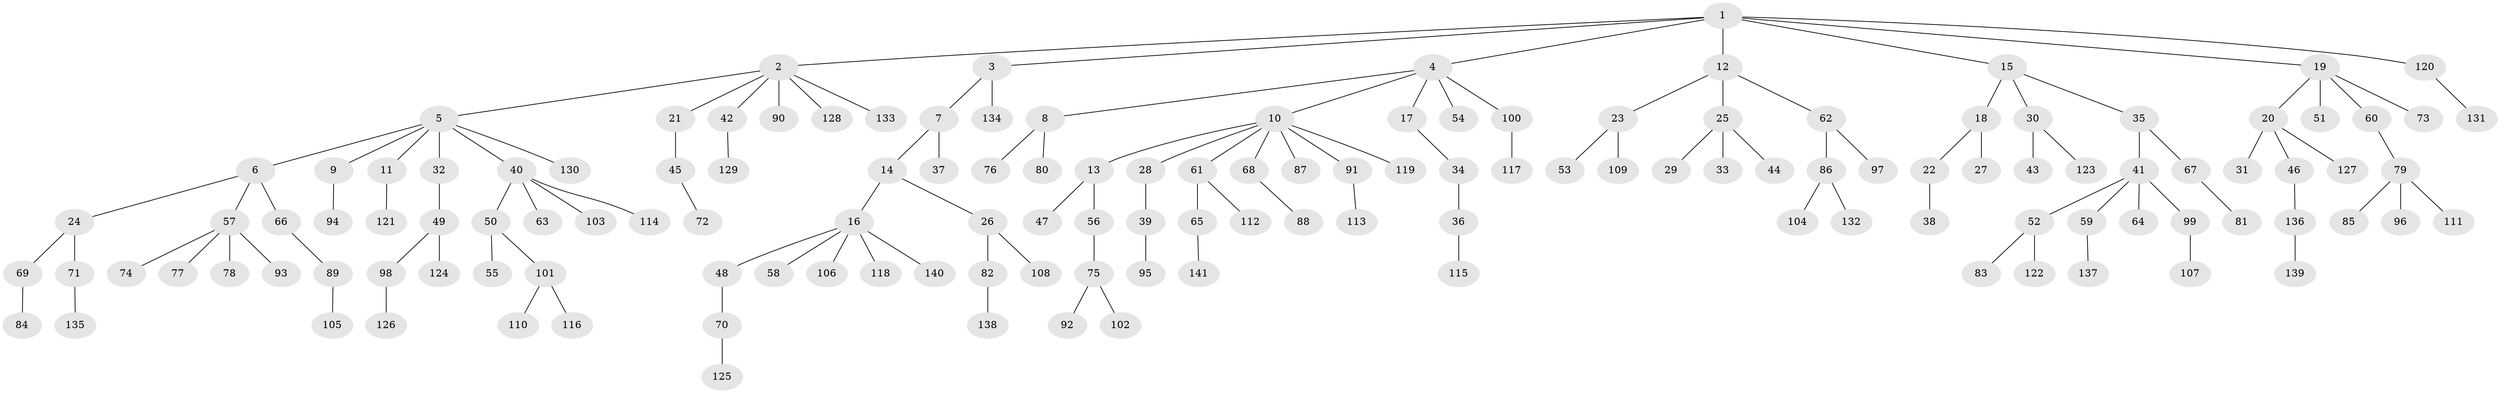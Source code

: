 // Generated by graph-tools (version 1.1) at 2025/11/02/27/25 16:11:27]
// undirected, 141 vertices, 140 edges
graph export_dot {
graph [start="1"]
  node [color=gray90,style=filled];
  1;
  2;
  3;
  4;
  5;
  6;
  7;
  8;
  9;
  10;
  11;
  12;
  13;
  14;
  15;
  16;
  17;
  18;
  19;
  20;
  21;
  22;
  23;
  24;
  25;
  26;
  27;
  28;
  29;
  30;
  31;
  32;
  33;
  34;
  35;
  36;
  37;
  38;
  39;
  40;
  41;
  42;
  43;
  44;
  45;
  46;
  47;
  48;
  49;
  50;
  51;
  52;
  53;
  54;
  55;
  56;
  57;
  58;
  59;
  60;
  61;
  62;
  63;
  64;
  65;
  66;
  67;
  68;
  69;
  70;
  71;
  72;
  73;
  74;
  75;
  76;
  77;
  78;
  79;
  80;
  81;
  82;
  83;
  84;
  85;
  86;
  87;
  88;
  89;
  90;
  91;
  92;
  93;
  94;
  95;
  96;
  97;
  98;
  99;
  100;
  101;
  102;
  103;
  104;
  105;
  106;
  107;
  108;
  109;
  110;
  111;
  112;
  113;
  114;
  115;
  116;
  117;
  118;
  119;
  120;
  121;
  122;
  123;
  124;
  125;
  126;
  127;
  128;
  129;
  130;
  131;
  132;
  133;
  134;
  135;
  136;
  137;
  138;
  139;
  140;
  141;
  1 -- 2;
  1 -- 3;
  1 -- 4;
  1 -- 12;
  1 -- 15;
  1 -- 19;
  1 -- 120;
  2 -- 5;
  2 -- 21;
  2 -- 42;
  2 -- 90;
  2 -- 128;
  2 -- 133;
  3 -- 7;
  3 -- 134;
  4 -- 8;
  4 -- 10;
  4 -- 17;
  4 -- 54;
  4 -- 100;
  5 -- 6;
  5 -- 9;
  5 -- 11;
  5 -- 32;
  5 -- 40;
  5 -- 130;
  6 -- 24;
  6 -- 57;
  6 -- 66;
  7 -- 14;
  7 -- 37;
  8 -- 76;
  8 -- 80;
  9 -- 94;
  10 -- 13;
  10 -- 28;
  10 -- 61;
  10 -- 68;
  10 -- 87;
  10 -- 91;
  10 -- 119;
  11 -- 121;
  12 -- 23;
  12 -- 25;
  12 -- 62;
  13 -- 47;
  13 -- 56;
  14 -- 16;
  14 -- 26;
  15 -- 18;
  15 -- 30;
  15 -- 35;
  16 -- 48;
  16 -- 58;
  16 -- 106;
  16 -- 118;
  16 -- 140;
  17 -- 34;
  18 -- 22;
  18 -- 27;
  19 -- 20;
  19 -- 51;
  19 -- 60;
  19 -- 73;
  20 -- 31;
  20 -- 46;
  20 -- 127;
  21 -- 45;
  22 -- 38;
  23 -- 53;
  23 -- 109;
  24 -- 69;
  24 -- 71;
  25 -- 29;
  25 -- 33;
  25 -- 44;
  26 -- 82;
  26 -- 108;
  28 -- 39;
  30 -- 43;
  30 -- 123;
  32 -- 49;
  34 -- 36;
  35 -- 41;
  35 -- 67;
  36 -- 115;
  39 -- 95;
  40 -- 50;
  40 -- 63;
  40 -- 103;
  40 -- 114;
  41 -- 52;
  41 -- 59;
  41 -- 64;
  41 -- 99;
  42 -- 129;
  45 -- 72;
  46 -- 136;
  48 -- 70;
  49 -- 98;
  49 -- 124;
  50 -- 55;
  50 -- 101;
  52 -- 83;
  52 -- 122;
  56 -- 75;
  57 -- 74;
  57 -- 77;
  57 -- 78;
  57 -- 93;
  59 -- 137;
  60 -- 79;
  61 -- 65;
  61 -- 112;
  62 -- 86;
  62 -- 97;
  65 -- 141;
  66 -- 89;
  67 -- 81;
  68 -- 88;
  69 -- 84;
  70 -- 125;
  71 -- 135;
  75 -- 92;
  75 -- 102;
  79 -- 85;
  79 -- 96;
  79 -- 111;
  82 -- 138;
  86 -- 104;
  86 -- 132;
  89 -- 105;
  91 -- 113;
  98 -- 126;
  99 -- 107;
  100 -- 117;
  101 -- 110;
  101 -- 116;
  120 -- 131;
  136 -- 139;
}
